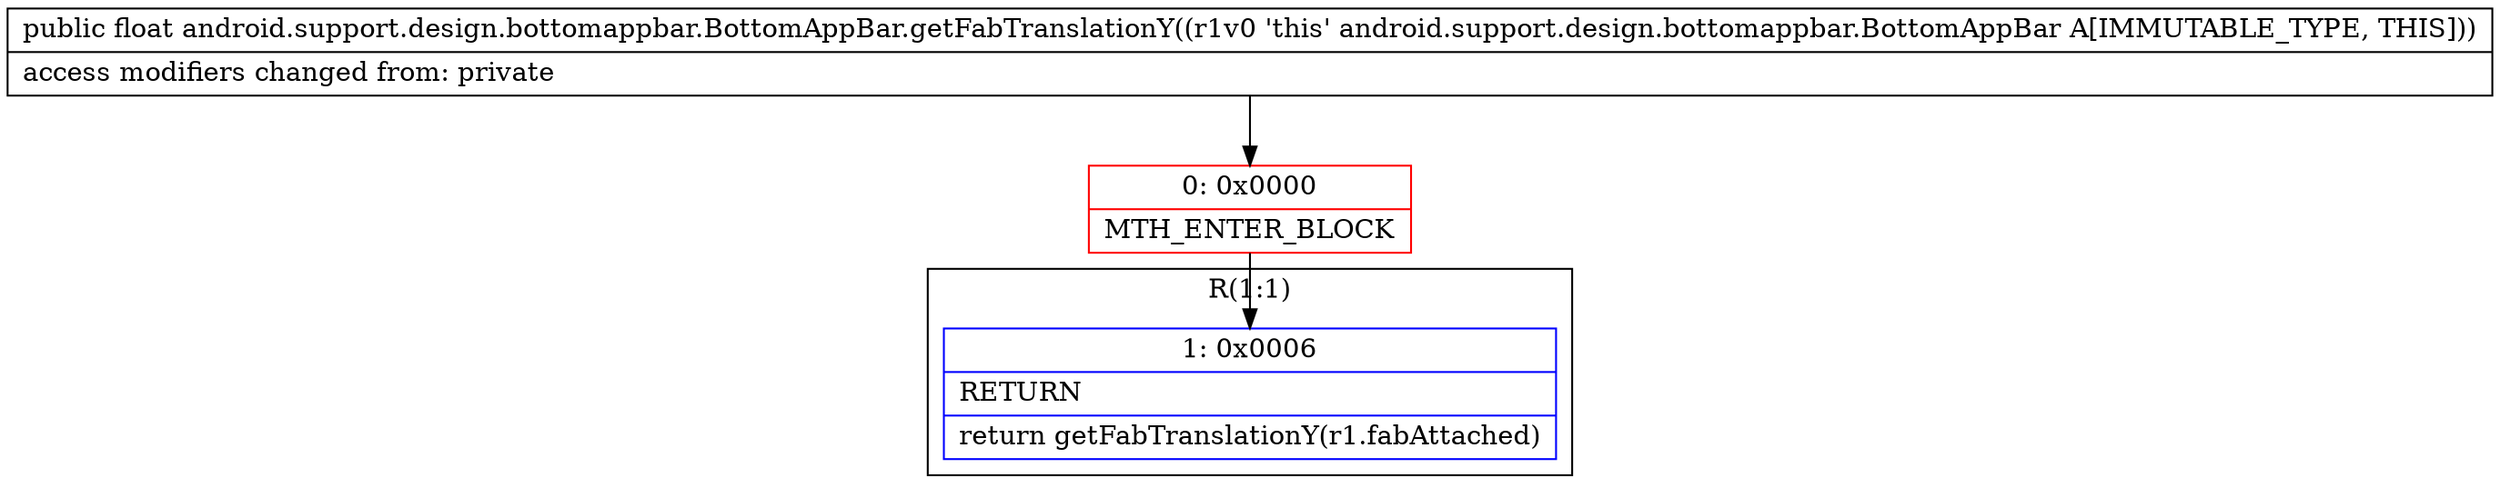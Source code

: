 digraph "CFG forandroid.support.design.bottomappbar.BottomAppBar.getFabTranslationY()F" {
subgraph cluster_Region_1320341942 {
label = "R(1:1)";
node [shape=record,color=blue];
Node_1 [shape=record,label="{1\:\ 0x0006|RETURN\l|return getFabTranslationY(r1.fabAttached)\l}"];
}
Node_0 [shape=record,color=red,label="{0\:\ 0x0000|MTH_ENTER_BLOCK\l}"];
MethodNode[shape=record,label="{public float android.support.design.bottomappbar.BottomAppBar.getFabTranslationY((r1v0 'this' android.support.design.bottomappbar.BottomAppBar A[IMMUTABLE_TYPE, THIS]))  | access modifiers changed from: private\l}"];
MethodNode -> Node_0;
Node_0 -> Node_1;
}


